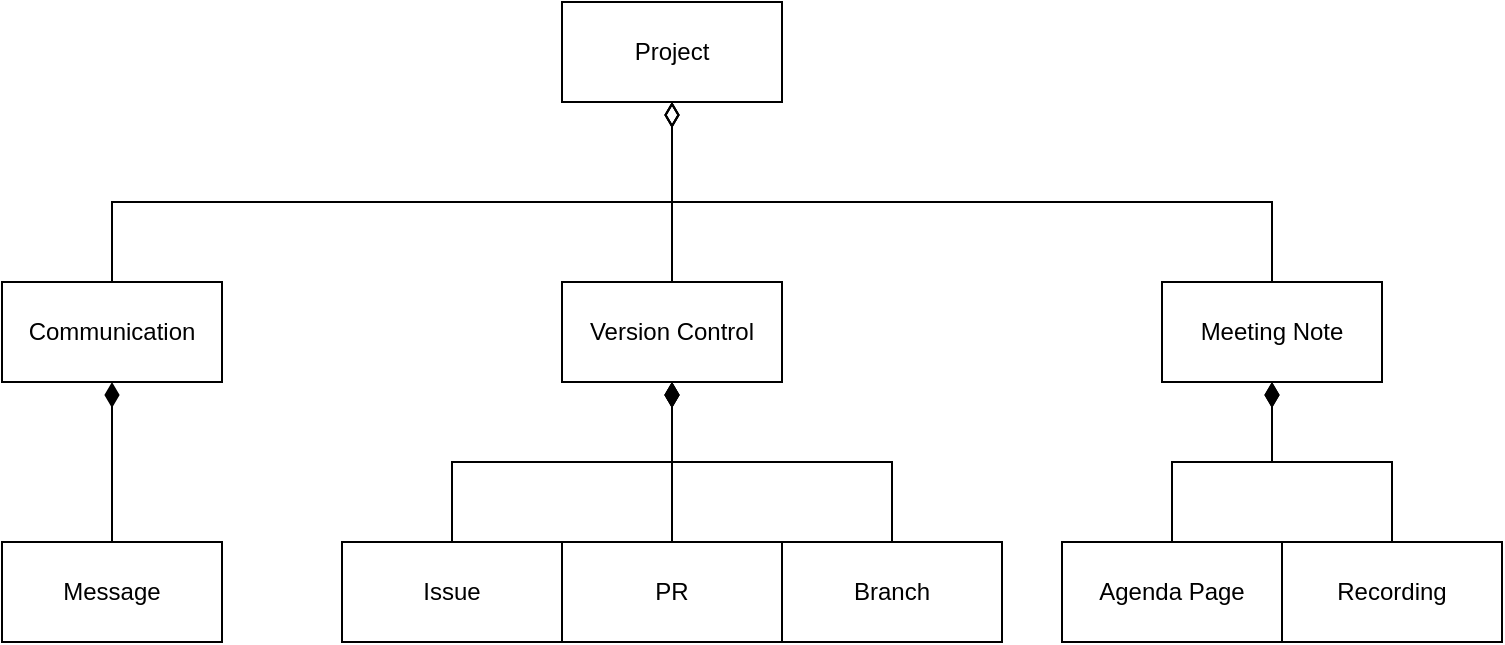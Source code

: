 <mxfile version="26.2.15">
  <diagram name="Page-1" id="Ff1v_L2GauESnrpyO-1D">
    <mxGraphModel dx="946" dy="615" grid="1" gridSize="10" guides="1" tooltips="1" connect="1" arrows="1" fold="1" page="1" pageScale="1" pageWidth="850" pageHeight="1100" math="0" shadow="0">
      <root>
        <mxCell id="0" />
        <mxCell id="1" parent="0" />
        <mxCell id="UJe7Miw2fOgwImF8XjMA-1" value="Project" style="html=1;whiteSpace=wrap;" vertex="1" parent="1">
          <mxGeometry x="340" y="140" width="110" height="50" as="geometry" />
        </mxCell>
        <mxCell id="UJe7Miw2fOgwImF8XjMA-13" style="edgeStyle=orthogonalEdgeStyle;rounded=0;orthogonalLoop=1;jettySize=auto;html=1;endArrow=diamondThin;endFill=0;endSize=10;" edge="1" parent="1" source="UJe7Miw2fOgwImF8XjMA-2" target="UJe7Miw2fOgwImF8XjMA-1">
          <mxGeometry relative="1" as="geometry">
            <Array as="points">
              <mxPoint x="115" y="240" />
              <mxPoint x="395" y="240" />
            </Array>
          </mxGeometry>
        </mxCell>
        <mxCell id="UJe7Miw2fOgwImF8XjMA-2" value="Communication" style="html=1;whiteSpace=wrap;" vertex="1" parent="1">
          <mxGeometry x="60" y="280" width="110" height="50" as="geometry" />
        </mxCell>
        <mxCell id="UJe7Miw2fOgwImF8XjMA-11" style="edgeStyle=orthogonalEdgeStyle;rounded=0;orthogonalLoop=1;jettySize=auto;html=1;endArrow=diamondThin;endFill=0;endSize=10;" edge="1" parent="1" source="UJe7Miw2fOgwImF8XjMA-3" target="UJe7Miw2fOgwImF8XjMA-1">
          <mxGeometry relative="1" as="geometry" />
        </mxCell>
        <mxCell id="UJe7Miw2fOgwImF8XjMA-3" value="Version Control" style="html=1;whiteSpace=wrap;" vertex="1" parent="1">
          <mxGeometry x="340" y="280" width="110" height="50" as="geometry" />
        </mxCell>
        <mxCell id="UJe7Miw2fOgwImF8XjMA-12" style="edgeStyle=orthogonalEdgeStyle;rounded=0;orthogonalLoop=1;jettySize=auto;html=1;endArrow=diamondThin;endFill=0;endSize=10;" edge="1" parent="1" source="UJe7Miw2fOgwImF8XjMA-4" target="UJe7Miw2fOgwImF8XjMA-1">
          <mxGeometry relative="1" as="geometry">
            <Array as="points">
              <mxPoint x="695" y="240" />
              <mxPoint x="395" y="240" />
            </Array>
          </mxGeometry>
        </mxCell>
        <mxCell id="UJe7Miw2fOgwImF8XjMA-4" value="Meeting Note" style="html=1;whiteSpace=wrap;" vertex="1" parent="1">
          <mxGeometry x="640" y="280" width="110" height="50" as="geometry" />
        </mxCell>
        <mxCell id="UJe7Miw2fOgwImF8XjMA-18" style="edgeStyle=orthogonalEdgeStyle;rounded=0;orthogonalLoop=1;jettySize=auto;html=1;endArrow=diamondThin;endFill=1;endSize=10;" edge="1" parent="1" source="UJe7Miw2fOgwImF8XjMA-5" target="UJe7Miw2fOgwImF8XjMA-4">
          <mxGeometry relative="1" as="geometry" />
        </mxCell>
        <mxCell id="UJe7Miw2fOgwImF8XjMA-5" value="Recording" style="html=1;whiteSpace=wrap;" vertex="1" parent="1">
          <mxGeometry x="700" y="410" width="110" height="50" as="geometry" />
        </mxCell>
        <mxCell id="UJe7Miw2fOgwImF8XjMA-17" style="edgeStyle=orthogonalEdgeStyle;rounded=0;orthogonalLoop=1;jettySize=auto;html=1;endArrow=diamondThin;endFill=1;endSize=10;" edge="1" parent="1" source="UJe7Miw2fOgwImF8XjMA-6" target="UJe7Miw2fOgwImF8XjMA-4">
          <mxGeometry relative="1" as="geometry" />
        </mxCell>
        <mxCell id="UJe7Miw2fOgwImF8XjMA-6" value="Agenda Page" style="html=1;whiteSpace=wrap;" vertex="1" parent="1">
          <mxGeometry x="590" y="410" width="110" height="50" as="geometry" />
        </mxCell>
        <mxCell id="UJe7Miw2fOgwImF8XjMA-16" style="edgeStyle=orthogonalEdgeStyle;rounded=0;orthogonalLoop=1;jettySize=auto;html=1;endArrow=diamondThin;endFill=1;endSize=10;" edge="1" parent="1" source="UJe7Miw2fOgwImF8XjMA-7" target="UJe7Miw2fOgwImF8XjMA-3">
          <mxGeometry relative="1" as="geometry" />
        </mxCell>
        <mxCell id="UJe7Miw2fOgwImF8XjMA-7" value="Branch" style="html=1;whiteSpace=wrap;" vertex="1" parent="1">
          <mxGeometry x="450" y="410" width="110" height="50" as="geometry" />
        </mxCell>
        <mxCell id="UJe7Miw2fOgwImF8XjMA-15" style="edgeStyle=orthogonalEdgeStyle;rounded=0;orthogonalLoop=1;jettySize=auto;html=1;endSize=10;endArrow=diamondThin;endFill=1;" edge="1" parent="1" source="UJe7Miw2fOgwImF8XjMA-8" target="UJe7Miw2fOgwImF8XjMA-3">
          <mxGeometry relative="1" as="geometry" />
        </mxCell>
        <mxCell id="UJe7Miw2fOgwImF8XjMA-8" value="PR" style="html=1;whiteSpace=wrap;" vertex="1" parent="1">
          <mxGeometry x="340" y="410" width="110" height="50" as="geometry" />
        </mxCell>
        <mxCell id="UJe7Miw2fOgwImF8XjMA-14" style="edgeStyle=orthogonalEdgeStyle;rounded=0;orthogonalLoop=1;jettySize=auto;html=1;endArrow=diamondThin;endFill=1;endSize=10;" edge="1" parent="1" source="UJe7Miw2fOgwImF8XjMA-9" target="UJe7Miw2fOgwImF8XjMA-3">
          <mxGeometry relative="1" as="geometry" />
        </mxCell>
        <mxCell id="UJe7Miw2fOgwImF8XjMA-9" value="Issue" style="html=1;whiteSpace=wrap;" vertex="1" parent="1">
          <mxGeometry x="230" y="410" width="110" height="50" as="geometry" />
        </mxCell>
        <mxCell id="UJe7Miw2fOgwImF8XjMA-19" style="edgeStyle=orthogonalEdgeStyle;rounded=0;orthogonalLoop=1;jettySize=auto;html=1;endArrow=diamondThin;endFill=1;endSize=10;" edge="1" parent="1" source="UJe7Miw2fOgwImF8XjMA-10" target="UJe7Miw2fOgwImF8XjMA-2">
          <mxGeometry relative="1" as="geometry" />
        </mxCell>
        <mxCell id="UJe7Miw2fOgwImF8XjMA-10" value="Message" style="html=1;whiteSpace=wrap;" vertex="1" parent="1">
          <mxGeometry x="60" y="410" width="110" height="50" as="geometry" />
        </mxCell>
      </root>
    </mxGraphModel>
  </diagram>
</mxfile>
